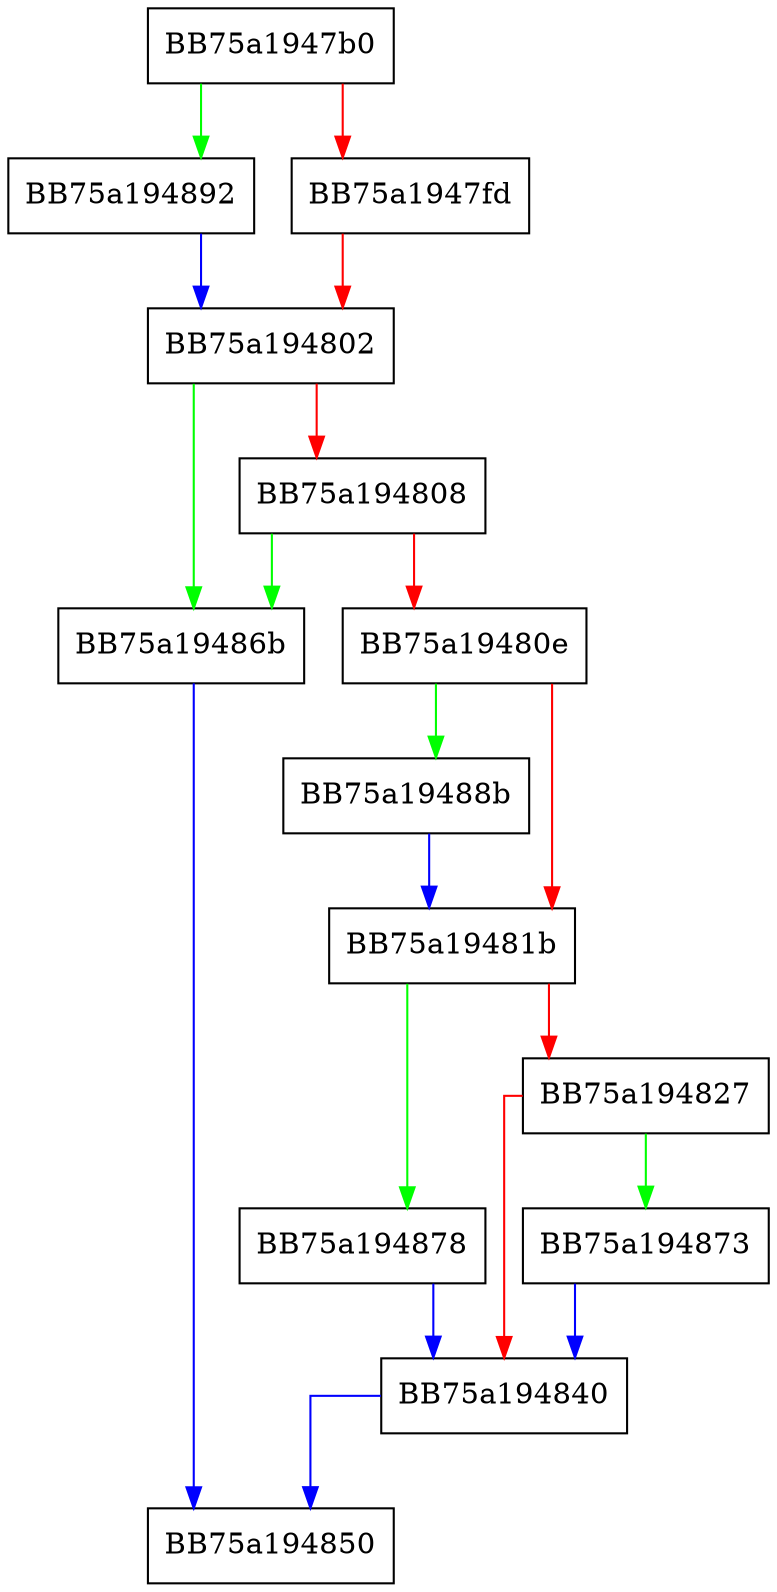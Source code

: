 digraph mmap32 {
  node [shape="box"];
  graph [splines=ortho];
  BB75a1947b0 -> BB75a194892 [color="green"];
  BB75a1947b0 -> BB75a1947fd [color="red"];
  BB75a1947fd -> BB75a194802 [color="red"];
  BB75a194802 -> BB75a19486b [color="green"];
  BB75a194802 -> BB75a194808 [color="red"];
  BB75a194808 -> BB75a19486b [color="green"];
  BB75a194808 -> BB75a19480e [color="red"];
  BB75a19480e -> BB75a19488b [color="green"];
  BB75a19480e -> BB75a19481b [color="red"];
  BB75a19481b -> BB75a194878 [color="green"];
  BB75a19481b -> BB75a194827 [color="red"];
  BB75a194827 -> BB75a194873 [color="green"];
  BB75a194827 -> BB75a194840 [color="red"];
  BB75a194840 -> BB75a194850 [color="blue"];
  BB75a19486b -> BB75a194850 [color="blue"];
  BB75a194873 -> BB75a194840 [color="blue"];
  BB75a194878 -> BB75a194840 [color="blue"];
  BB75a19488b -> BB75a19481b [color="blue"];
  BB75a194892 -> BB75a194802 [color="blue"];
}